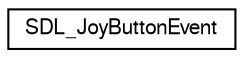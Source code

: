 digraph "Graphical Class Hierarchy"
{
  edge [fontname="FreeSans",fontsize="10",labelfontname="FreeSans",labelfontsize="10"];
  node [fontname="FreeSans",fontsize="10",shape=record];
  rankdir="LR";
  Node1 [label="SDL_JoyButtonEvent",height=0.2,width=0.4,color="black", fillcolor="white", style="filled",URL="$d7/de3/struct_s_d_l___joy_button_event.html",tooltip="Joystick button event structure (event.jbutton.*) "];
}

